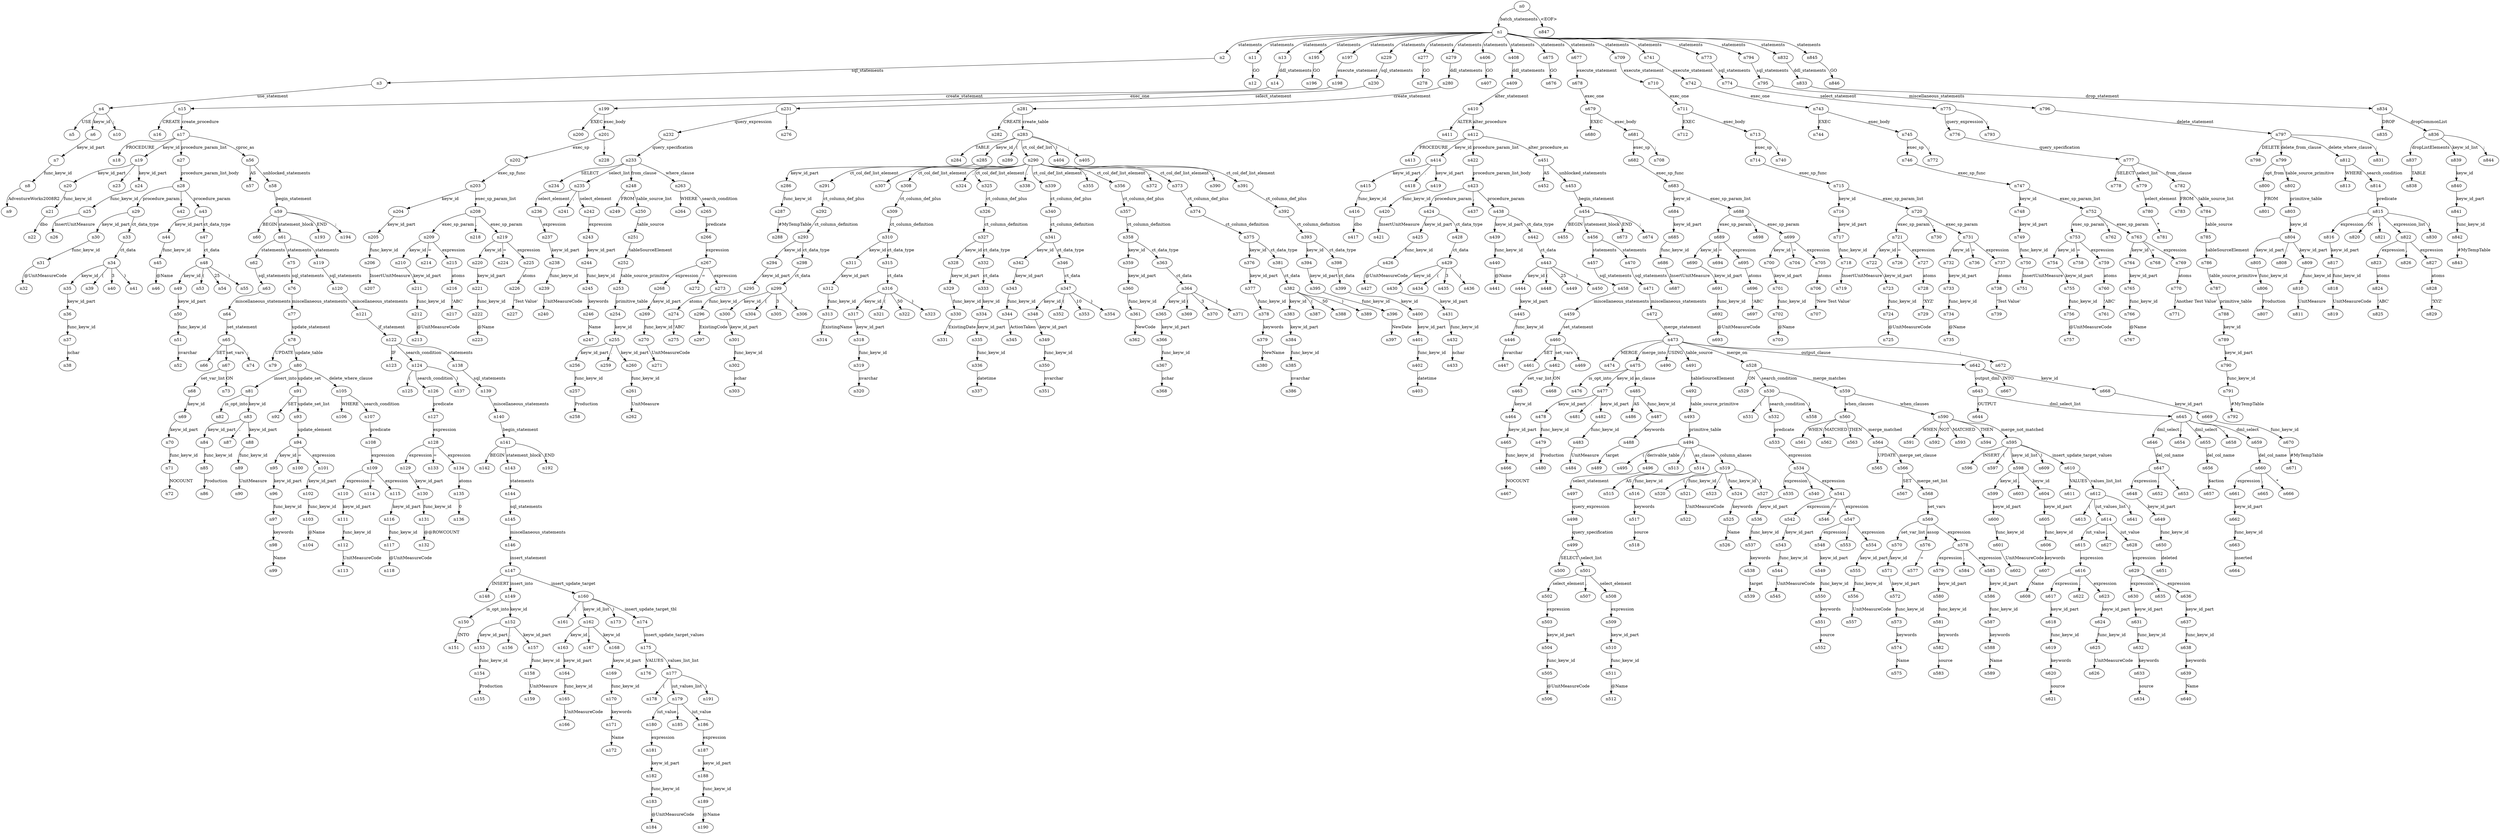 digraph ParseTree {
  n0 -> n1 [label="batch_statements"];
  n1 -> n2 [label="statements"];
  n2 -> n3 [label="sql_statements"];
  n3 -> n4 [label="use_statement"];
  n4 -> n5 [label="USE"];
  n4 -> n6 [label="keyw_id"];
  n6 -> n7 [label="keyw_id_part"];
  n7 -> n8 [label="func_keyw_id"];
  n8 -> n9 [label="AdventureWorks2008R2"];
  n4 -> n10 [label=";"];
  n1 -> n11 [label="statements"];
  n11 -> n12 [label="GO"];
  n1 -> n13 [label="statements"];
  n13 -> n14 [label="ddl_statements"];
  n14 -> n15 [label="create_statement"];
  n15 -> n16 [label="CREATE"];
  n15 -> n17 [label="create_procedure"];
  n17 -> n18 [label="PROCEDURE"];
  n17 -> n19 [label="keyw_id"];
  n19 -> n20 [label="keyw_id_part"];
  n20 -> n21 [label="func_keyw_id"];
  n21 -> n22 [label="dbo"];
  n19 -> n23 [label="."];
  n19 -> n24 [label="keyw_id_part"];
  n24 -> n25 [label="func_keyw_id"];
  n25 -> n26 [label="InsertUnitMeasure"];
  n17 -> n27 [label="procedure_param_list"];
  n27 -> n28 [label="procedure_param_list_body"];
  n28 -> n29 [label="procedure_param"];
  n29 -> n30 [label="keyw_id_part"];
  n30 -> n31 [label="func_keyw_id"];
  n31 -> n32 [label="@UnitMeasureCode"];
  n29 -> n33 [label="ct_data_type"];
  n33 -> n34 [label="ct_data"];
  n34 -> n35 [label="keyw_id"];
  n35 -> n36 [label="keyw_id_part"];
  n36 -> n37 [label="func_keyw_id"];
  n37 -> n38 [label="nchar"];
  n34 -> n39 [label="("];
  n34 -> n40 [label="3"];
  n34 -> n41 [label=")"];
  n28 -> n42 [label=","];
  n28 -> n43 [label="procedure_param"];
  n43 -> n44 [label="keyw_id_part"];
  n44 -> n45 [label="func_keyw_id"];
  n45 -> n46 [label="@Name"];
  n43 -> n47 [label="ct_data_type"];
  n47 -> n48 [label="ct_data"];
  n48 -> n49 [label="keyw_id"];
  n49 -> n50 [label="keyw_id_part"];
  n50 -> n51 [label="func_keyw_id"];
  n51 -> n52 [label="nvarchar"];
  n48 -> n53 [label="("];
  n48 -> n54 [label="25"];
  n48 -> n55 [label=")"];
  n17 -> n56 [label="cproc_as"];
  n56 -> n57 [label="AS"];
  n56 -> n58 [label="unblocked_statements"];
  n58 -> n59 [label="begin_statement"];
  n59 -> n60 [label="BEGIN"];
  n59 -> n61 [label="statement_block"];
  n61 -> n62 [label="statements"];
  n62 -> n63 [label="sql_statements"];
  n63 -> n64 [label="miscellaneous_statements"];
  n64 -> n65 [label="set_statement"];
  n65 -> n66 [label="SET"];
  n65 -> n67 [label="set_vars"];
  n67 -> n68 [label="set_var_list"];
  n68 -> n69 [label="keyw_id"];
  n69 -> n70 [label="keyw_id_part"];
  n70 -> n71 [label="func_keyw_id"];
  n71 -> n72 [label="NOCOUNT"];
  n67 -> n73 [label="ON"];
  n65 -> n74 [label=";"];
  n61 -> n75 [label="statements"];
  n75 -> n76 [label="sql_statements"];
  n76 -> n77 [label="miscellaneous_statements"];
  n77 -> n78 [label="update_statement"];
  n78 -> n79 [label="UPDATE"];
  n78 -> n80 [label="update_table"];
  n80 -> n81 [label="insert_into"];
  n81 -> n82 [label="is_opt_into"];
  n81 -> n83 [label="keyw_id"];
  n83 -> n84 [label="keyw_id_part"];
  n84 -> n85 [label="func_keyw_id"];
  n85 -> n86 [label="Production"];
  n83 -> n87 [label="."];
  n83 -> n88 [label="keyw_id_part"];
  n88 -> n89 [label="func_keyw_id"];
  n89 -> n90 [label="UnitMeasure"];
  n80 -> n91 [label="update_set"];
  n91 -> n92 [label="SET"];
  n91 -> n93 [label="update_set_list"];
  n93 -> n94 [label="update_element"];
  n94 -> n95 [label="keyw_id"];
  n95 -> n96 [label="keyw_id_part"];
  n96 -> n97 [label="func_keyw_id"];
  n97 -> n98 [label="keywords"];
  n98 -> n99 [label="Name"];
  n94 -> n100 [label="="];
  n94 -> n101 [label="expression"];
  n101 -> n102 [label="keyw_id_part"];
  n102 -> n103 [label="func_keyw_id"];
  n103 -> n104 [label="@Name"];
  n80 -> n105 [label="delete_where_clause"];
  n105 -> n106 [label="WHERE"];
  n105 -> n107 [label="search_condition"];
  n107 -> n108 [label="predicate"];
  n108 -> n109 [label="expression"];
  n109 -> n110 [label="expression"];
  n110 -> n111 [label="keyw_id_part"];
  n111 -> n112 [label="func_keyw_id"];
  n112 -> n113 [label="UnitMeasureCode"];
  n109 -> n114 [label="="];
  n109 -> n115 [label="expression"];
  n115 -> n116 [label="keyw_id_part"];
  n116 -> n117 [label="func_keyw_id"];
  n117 -> n118 [label="@UnitMeasureCode"];
  n61 -> n119 [label="statements"];
  n119 -> n120 [label="sql_statements"];
  n120 -> n121 [label="miscellaneous_statements"];
  n121 -> n122 [label="if_statement"];
  n122 -> n123 [label="IF"];
  n122 -> n124 [label="search_condition"];
  n124 -> n125 [label="("];
  n124 -> n126 [label="search_condition"];
  n126 -> n127 [label="predicate"];
  n127 -> n128 [label="expression"];
  n128 -> n129 [label="expression"];
  n129 -> n130 [label="keyw_id_part"];
  n130 -> n131 [label="func_keyw_id"];
  n131 -> n132 [label="@@ROWCOUNT"];
  n128 -> n133 [label="="];
  n128 -> n134 [label="expression"];
  n134 -> n135 [label="atoms"];
  n135 -> n136 [label="0"];
  n124 -> n137 [label=")"];
  n122 -> n138 [label="statements"];
  n138 -> n139 [label="sql_statements"];
  n139 -> n140 [label="miscellaneous_statements"];
  n140 -> n141 [label="begin_statement"];
  n141 -> n142 [label="BEGIN"];
  n141 -> n143 [label="statement_block"];
  n143 -> n144 [label="statements"];
  n144 -> n145 [label="sql_statements"];
  n145 -> n146 [label="miscellaneous_statements"];
  n146 -> n147 [label="insert_statement"];
  n147 -> n148 [label="INSERT"];
  n147 -> n149 [label="insert_into"];
  n149 -> n150 [label="is_opt_into"];
  n150 -> n151 [label="INTO"];
  n149 -> n152 [label="keyw_id"];
  n152 -> n153 [label="keyw_id_part"];
  n153 -> n154 [label="func_keyw_id"];
  n154 -> n155 [label="Production"];
  n152 -> n156 [label="."];
  n152 -> n157 [label="keyw_id_part"];
  n157 -> n158 [label="func_keyw_id"];
  n158 -> n159 [label="UnitMeasure"];
  n147 -> n160 [label="insert_update_target"];
  n160 -> n161 [label="("];
  n160 -> n162 [label="keyw_id_list"];
  n162 -> n163 [label="keyw_id"];
  n163 -> n164 [label="keyw_id_part"];
  n164 -> n165 [label="func_keyw_id"];
  n165 -> n166 [label="UnitMeasureCode"];
  n162 -> n167 [label=","];
  n162 -> n168 [label="keyw_id"];
  n168 -> n169 [label="keyw_id_part"];
  n169 -> n170 [label="func_keyw_id"];
  n170 -> n171 [label="keywords"];
  n171 -> n172 [label="Name"];
  n160 -> n173 [label=")"];
  n160 -> n174 [label="insert_update_target_tbl"];
  n174 -> n175 [label="insert_update_target_values"];
  n175 -> n176 [label="VALUES"];
  n175 -> n177 [label="values_list_list"];
  n177 -> n178 [label="("];
  n177 -> n179 [label="iut_values_list"];
  n179 -> n180 [label="iut_value"];
  n180 -> n181 [label="expression"];
  n181 -> n182 [label="keyw_id_part"];
  n182 -> n183 [label="func_keyw_id"];
  n183 -> n184 [label="@UnitMeasureCode"];
  n179 -> n185 [label=","];
  n179 -> n186 [label="iut_value"];
  n186 -> n187 [label="expression"];
  n187 -> n188 [label="keyw_id_part"];
  n188 -> n189 [label="func_keyw_id"];
  n189 -> n190 [label="@Name"];
  n177 -> n191 [label=")"];
  n141 -> n192 [label="END"];
  n59 -> n193 [label="END"];
  n59 -> n194 [label=";"];
  n1 -> n195 [label="statements"];
  n195 -> n196 [label="GO"];
  n1 -> n197 [label="statements"];
  n197 -> n198 [label="execute_statement"];
  n198 -> n199 [label="exec_one"];
  n199 -> n200 [label="EXEC"];
  n199 -> n201 [label="exec_body"];
  n201 -> n202 [label="exec_sp"];
  n202 -> n203 [label="exec_sp_func"];
  n203 -> n204 [label="keyw_id"];
  n204 -> n205 [label="keyw_id_part"];
  n205 -> n206 [label="func_keyw_id"];
  n206 -> n207 [label="InsertUnitMeasure"];
  n203 -> n208 [label="exec_sp_param_list"];
  n208 -> n209 [label="exec_sp_param"];
  n209 -> n210 [label="keyw_id"];
  n210 -> n211 [label="keyw_id_part"];
  n211 -> n212 [label="func_keyw_id"];
  n212 -> n213 [label="@UnitMeasureCode"];
  n209 -> n214 [label="="];
  n209 -> n215 [label="expression"];
  n215 -> n216 [label="atoms"];
  n216 -> n217 [label="'ABC'"];
  n208 -> n218 [label=","];
  n208 -> n219 [label="exec_sp_param"];
  n219 -> n220 [label="keyw_id"];
  n220 -> n221 [label="keyw_id_part"];
  n221 -> n222 [label="func_keyw_id"];
  n222 -> n223 [label="@Name"];
  n219 -> n224 [label="="];
  n219 -> n225 [label="expression"];
  n225 -> n226 [label="atoms"];
  n226 -> n227 [label="'Test Value'"];
  n201 -> n228 [label=";"];
  n1 -> n229 [label="statements"];
  n229 -> n230 [label="sql_statements"];
  n230 -> n231 [label="select_statement"];
  n231 -> n232 [label="query_expression"];
  n232 -> n233 [label="query_specification"];
  n233 -> n234 [label="SELECT"];
  n233 -> n235 [label="select_list"];
  n235 -> n236 [label="select_element"];
  n236 -> n237 [label="expression"];
  n237 -> n238 [label="keyw_id_part"];
  n238 -> n239 [label="func_keyw_id"];
  n239 -> n240 [label="UnitMeasureCode"];
  n235 -> n241 [label=","];
  n235 -> n242 [label="select_element"];
  n242 -> n243 [label="expression"];
  n243 -> n244 [label="keyw_id_part"];
  n244 -> n245 [label="func_keyw_id"];
  n245 -> n246 [label="keywords"];
  n246 -> n247 [label="Name"];
  n233 -> n248 [label="from_clause"];
  n248 -> n249 [label="FROM"];
  n248 -> n250 [label="table_source_list"];
  n250 -> n251 [label="table_source"];
  n251 -> n252 [label="tableSourceElement"];
  n252 -> n253 [label="table_source_primitive"];
  n253 -> n254 [label="primitive_table"];
  n254 -> n255 [label="keyw_id"];
  n255 -> n256 [label="keyw_id_part"];
  n256 -> n257 [label="func_keyw_id"];
  n257 -> n258 [label="Production"];
  n255 -> n259 [label="."];
  n255 -> n260 [label="keyw_id_part"];
  n260 -> n261 [label="func_keyw_id"];
  n261 -> n262 [label="UnitMeasure"];
  n233 -> n263 [label="where_clause"];
  n263 -> n264 [label="WHERE"];
  n263 -> n265 [label="search_condition"];
  n265 -> n266 [label="predicate"];
  n266 -> n267 [label="expression"];
  n267 -> n268 [label="expression"];
  n268 -> n269 [label="keyw_id_part"];
  n269 -> n270 [label="func_keyw_id"];
  n270 -> n271 [label="UnitMeasureCode"];
  n267 -> n272 [label="="];
  n267 -> n273 [label="expression"];
  n273 -> n274 [label="atoms"];
  n274 -> n275 [label="'ABC'"];
  n231 -> n276 [label=";"];
  n1 -> n277 [label="statements"];
  n277 -> n278 [label="GO"];
  n1 -> n279 [label="statements"];
  n279 -> n280 [label="ddl_statements"];
  n280 -> n281 [label="create_statement"];
  n281 -> n282 [label="CREATE"];
  n281 -> n283 [label="create_table"];
  n283 -> n284 [label="TABLE"];
  n283 -> n285 [label="keyw_id"];
  n285 -> n286 [label="keyw_id_part"];
  n286 -> n287 [label="func_keyw_id"];
  n287 -> n288 [label="#MyTempTable"];
  n283 -> n289 [label="("];
  n283 -> n290 [label="ct_col_def_list"];
  n290 -> n291 [label="ct_col_def_list_element"];
  n291 -> n292 [label="ct_column_def_plus"];
  n292 -> n293 [label="ct_column_definition"];
  n293 -> n294 [label="keyw_id"];
  n294 -> n295 [label="keyw_id_part"];
  n295 -> n296 [label="func_keyw_id"];
  n296 -> n297 [label="ExistingCode"];
  n293 -> n298 [label="ct_data_type"];
  n298 -> n299 [label="ct_data"];
  n299 -> n300 [label="keyw_id"];
  n300 -> n301 [label="keyw_id_part"];
  n301 -> n302 [label="func_keyw_id"];
  n302 -> n303 [label="nchar"];
  n299 -> n304 [label="("];
  n299 -> n305 [label="3"];
  n299 -> n306 [label=")"];
  n290 -> n307 [label=","];
  n290 -> n308 [label="ct_col_def_list_element"];
  n308 -> n309 [label="ct_column_def_plus"];
  n309 -> n310 [label="ct_column_definition"];
  n310 -> n311 [label="keyw_id"];
  n311 -> n312 [label="keyw_id_part"];
  n312 -> n313 [label="func_keyw_id"];
  n313 -> n314 [label="ExistingName"];
  n310 -> n315 [label="ct_data_type"];
  n315 -> n316 [label="ct_data"];
  n316 -> n317 [label="keyw_id"];
  n317 -> n318 [label="keyw_id_part"];
  n318 -> n319 [label="func_keyw_id"];
  n319 -> n320 [label="nvarchar"];
  n316 -> n321 [label="("];
  n316 -> n322 [label="50"];
  n316 -> n323 [label=")"];
  n290 -> n324 [label=","];
  n290 -> n325 [label="ct_col_def_list_element"];
  n325 -> n326 [label="ct_column_def_plus"];
  n326 -> n327 [label="ct_column_definition"];
  n327 -> n328 [label="keyw_id"];
  n328 -> n329 [label="keyw_id_part"];
  n329 -> n330 [label="func_keyw_id"];
  n330 -> n331 [label="ExistingDate"];
  n327 -> n332 [label="ct_data_type"];
  n332 -> n333 [label="ct_data"];
  n333 -> n334 [label="keyw_id"];
  n334 -> n335 [label="keyw_id_part"];
  n335 -> n336 [label="func_keyw_id"];
  n336 -> n337 [label="datetime"];
  n290 -> n338 [label=","];
  n290 -> n339 [label="ct_col_def_list_element"];
  n339 -> n340 [label="ct_column_def_plus"];
  n340 -> n341 [label="ct_column_definition"];
  n341 -> n342 [label="keyw_id"];
  n342 -> n343 [label="keyw_id_part"];
  n343 -> n344 [label="func_keyw_id"];
  n344 -> n345 [label="ActionTaken"];
  n341 -> n346 [label="ct_data_type"];
  n346 -> n347 [label="ct_data"];
  n347 -> n348 [label="keyw_id"];
  n348 -> n349 [label="keyw_id_part"];
  n349 -> n350 [label="func_keyw_id"];
  n350 -> n351 [label="nvarchar"];
  n347 -> n352 [label="("];
  n347 -> n353 [label="10"];
  n347 -> n354 [label=")"];
  n290 -> n355 [label=","];
  n290 -> n356 [label="ct_col_def_list_element"];
  n356 -> n357 [label="ct_column_def_plus"];
  n357 -> n358 [label="ct_column_definition"];
  n358 -> n359 [label="keyw_id"];
  n359 -> n360 [label="keyw_id_part"];
  n360 -> n361 [label="func_keyw_id"];
  n361 -> n362 [label="NewCode"];
  n358 -> n363 [label="ct_data_type"];
  n363 -> n364 [label="ct_data"];
  n364 -> n365 [label="keyw_id"];
  n365 -> n366 [label="keyw_id_part"];
  n366 -> n367 [label="func_keyw_id"];
  n367 -> n368 [label="nchar"];
  n364 -> n369 [label="("];
  n364 -> n370 [label="3"];
  n364 -> n371 [label=")"];
  n290 -> n372 [label=","];
  n290 -> n373 [label="ct_col_def_list_element"];
  n373 -> n374 [label="ct_column_def_plus"];
  n374 -> n375 [label="ct_column_definition"];
  n375 -> n376 [label="keyw_id"];
  n376 -> n377 [label="keyw_id_part"];
  n377 -> n378 [label="func_keyw_id"];
  n378 -> n379 [label="keywords"];
  n379 -> n380 [label="NewName"];
  n375 -> n381 [label="ct_data_type"];
  n381 -> n382 [label="ct_data"];
  n382 -> n383 [label="keyw_id"];
  n383 -> n384 [label="keyw_id_part"];
  n384 -> n385 [label="func_keyw_id"];
  n385 -> n386 [label="nvarchar"];
  n382 -> n387 [label="("];
  n382 -> n388 [label="50"];
  n382 -> n389 [label=")"];
  n290 -> n390 [label=","];
  n290 -> n391 [label="ct_col_def_list_element"];
  n391 -> n392 [label="ct_column_def_plus"];
  n392 -> n393 [label="ct_column_definition"];
  n393 -> n394 [label="keyw_id"];
  n394 -> n395 [label="keyw_id_part"];
  n395 -> n396 [label="func_keyw_id"];
  n396 -> n397 [label="NewDate"];
  n393 -> n398 [label="ct_data_type"];
  n398 -> n399 [label="ct_data"];
  n399 -> n400 [label="keyw_id"];
  n400 -> n401 [label="keyw_id_part"];
  n401 -> n402 [label="func_keyw_id"];
  n402 -> n403 [label="datetime"];
  n283 -> n404 [label=")"];
  n283 -> n405 [label=";"];
  n1 -> n406 [label="statements"];
  n406 -> n407 [label="GO"];
  n1 -> n408 [label="statements"];
  n408 -> n409 [label="ddl_statements"];
  n409 -> n410 [label="alter_statement"];
  n410 -> n411 [label="ALTER"];
  n410 -> n412 [label="alter_procedure"];
  n412 -> n413 [label="PROCEDURE"];
  n412 -> n414 [label="keyw_id"];
  n414 -> n415 [label="keyw_id_part"];
  n415 -> n416 [label="func_keyw_id"];
  n416 -> n417 [label="dbo"];
  n414 -> n418 [label="."];
  n414 -> n419 [label="keyw_id_part"];
  n419 -> n420 [label="func_keyw_id"];
  n420 -> n421 [label="InsertUnitMeasure"];
  n412 -> n422 [label="procedure_param_list"];
  n422 -> n423 [label="procedure_param_list_body"];
  n423 -> n424 [label="procedure_param"];
  n424 -> n425 [label="keyw_id_part"];
  n425 -> n426 [label="func_keyw_id"];
  n426 -> n427 [label="@UnitMeasureCode"];
  n424 -> n428 [label="ct_data_type"];
  n428 -> n429 [label="ct_data"];
  n429 -> n430 [label="keyw_id"];
  n430 -> n431 [label="keyw_id_part"];
  n431 -> n432 [label="func_keyw_id"];
  n432 -> n433 [label="nchar"];
  n429 -> n434 [label="("];
  n429 -> n435 [label="3"];
  n429 -> n436 [label=")"];
  n423 -> n437 [label=","];
  n423 -> n438 [label="procedure_param"];
  n438 -> n439 [label="keyw_id_part"];
  n439 -> n440 [label="func_keyw_id"];
  n440 -> n441 [label="@Name"];
  n438 -> n442 [label="ct_data_type"];
  n442 -> n443 [label="ct_data"];
  n443 -> n444 [label="keyw_id"];
  n444 -> n445 [label="keyw_id_part"];
  n445 -> n446 [label="func_keyw_id"];
  n446 -> n447 [label="nvarchar"];
  n443 -> n448 [label="("];
  n443 -> n449 [label="25"];
  n443 -> n450 [label=")"];
  n412 -> n451 [label="alter_procedure_as"];
  n451 -> n452 [label="AS"];
  n451 -> n453 [label="unblocked_statements"];
  n453 -> n454 [label="begin_statement"];
  n454 -> n455 [label="BEGIN"];
  n454 -> n456 [label="statement_block"];
  n456 -> n457 [label="statements"];
  n457 -> n458 [label="sql_statements"];
  n458 -> n459 [label="miscellaneous_statements"];
  n459 -> n460 [label="set_statement"];
  n460 -> n461 [label="SET"];
  n460 -> n462 [label="set_vars"];
  n462 -> n463 [label="set_var_list"];
  n463 -> n464 [label="keyw_id"];
  n464 -> n465 [label="keyw_id_part"];
  n465 -> n466 [label="func_keyw_id"];
  n466 -> n467 [label="NOCOUNT"];
  n462 -> n468 [label="ON"];
  n460 -> n469 [label=";"];
  n456 -> n470 [label="statements"];
  n470 -> n471 [label="sql_statements"];
  n471 -> n472 [label="miscellaneous_statements"];
  n472 -> n473 [label="merge_statement"];
  n473 -> n474 [label="MERGE"];
  n473 -> n475 [label="merge_into"];
  n475 -> n476 [label="is_opt_into"];
  n475 -> n477 [label="keyw_id"];
  n477 -> n478 [label="keyw_id_part"];
  n478 -> n479 [label="func_keyw_id"];
  n479 -> n480 [label="Production"];
  n477 -> n481 [label="."];
  n477 -> n482 [label="keyw_id_part"];
  n482 -> n483 [label="func_keyw_id"];
  n483 -> n484 [label="UnitMeasure"];
  n475 -> n485 [label="as_clause"];
  n485 -> n486 [label="AS"];
  n485 -> n487 [label="func_keyw_id"];
  n487 -> n488 [label="keywords"];
  n488 -> n489 [label="target"];
  n473 -> n490 [label="USING"];
  n473 -> n491 [label="table_source"];
  n491 -> n492 [label="tableSourceElement"];
  n492 -> n493 [label="table_source_primitive"];
  n493 -> n494 [label="primitive_table"];
  n494 -> n495 [label="("];
  n494 -> n496 [label="derivable_table"];
  n496 -> n497 [label="select_statement"];
  n497 -> n498 [label="query_expression"];
  n498 -> n499 [label="query_specification"];
  n499 -> n500 [label="SELECT"];
  n499 -> n501 [label="select_list"];
  n501 -> n502 [label="select_element"];
  n502 -> n503 [label="expression"];
  n503 -> n504 [label="keyw_id_part"];
  n504 -> n505 [label="func_keyw_id"];
  n505 -> n506 [label="@UnitMeasureCode"];
  n501 -> n507 [label=","];
  n501 -> n508 [label="select_element"];
  n508 -> n509 [label="expression"];
  n509 -> n510 [label="keyw_id_part"];
  n510 -> n511 [label="func_keyw_id"];
  n511 -> n512 [label="@Name"];
  n494 -> n513 [label=")"];
  n494 -> n514 [label="as_clause"];
  n514 -> n515 [label="AS"];
  n514 -> n516 [label="func_keyw_id"];
  n516 -> n517 [label="keywords"];
  n517 -> n518 [label="source"];
  n494 -> n519 [label="column_aliases"];
  n519 -> n520 [label="("];
  n519 -> n521 [label="func_keyw_id"];
  n521 -> n522 [label="UnitMeasureCode"];
  n519 -> n523 [label=","];
  n519 -> n524 [label="func_keyw_id"];
  n524 -> n525 [label="keywords"];
  n525 -> n526 [label="Name"];
  n519 -> n527 [label=")"];
  n473 -> n528 [label="merge_on"];
  n528 -> n529 [label="ON"];
  n528 -> n530 [label="search_condition"];
  n530 -> n531 [label="("];
  n530 -> n532 [label="search_condition"];
  n532 -> n533 [label="predicate"];
  n533 -> n534 [label="expression"];
  n534 -> n535 [label="expression"];
  n535 -> n536 [label="keyw_id_part"];
  n536 -> n537 [label="func_keyw_id"];
  n537 -> n538 [label="keywords"];
  n538 -> n539 [label="target"];
  n534 -> n540 [label="."];
  n534 -> n541 [label="expression"];
  n541 -> n542 [label="expression"];
  n542 -> n543 [label="keyw_id_part"];
  n543 -> n544 [label="func_keyw_id"];
  n544 -> n545 [label="UnitMeasureCode"];
  n541 -> n546 [label="="];
  n541 -> n547 [label="expression"];
  n547 -> n548 [label="expression"];
  n548 -> n549 [label="keyw_id_part"];
  n549 -> n550 [label="func_keyw_id"];
  n550 -> n551 [label="keywords"];
  n551 -> n552 [label="source"];
  n547 -> n553 [label="."];
  n547 -> n554 [label="expression"];
  n554 -> n555 [label="keyw_id_part"];
  n555 -> n556 [label="func_keyw_id"];
  n556 -> n557 [label="UnitMeasureCode"];
  n530 -> n558 [label=")"];
  n528 -> n559 [label="merge_matches"];
  n559 -> n560 [label="when_clauses"];
  n560 -> n561 [label="WHEN"];
  n560 -> n562 [label="MATCHED"];
  n560 -> n563 [label="THEN"];
  n560 -> n564 [label="merge_matched"];
  n564 -> n565 [label="UPDATE"];
  n564 -> n566 [label="merge_set_clause"];
  n566 -> n567 [label="SET"];
  n566 -> n568 [label="merge_set_list"];
  n568 -> n569 [label="set_vars"];
  n569 -> n570 [label="set_var_list"];
  n570 -> n571 [label="keyw_id"];
  n571 -> n572 [label="keyw_id_part"];
  n572 -> n573 [label="func_keyw_id"];
  n573 -> n574 [label="keywords"];
  n574 -> n575 [label="Name"];
  n569 -> n576 [label="assop"];
  n576 -> n577 [label="="];
  n569 -> n578 [label="expression"];
  n578 -> n579 [label="expression"];
  n579 -> n580 [label="keyw_id_part"];
  n580 -> n581 [label="func_keyw_id"];
  n581 -> n582 [label="keywords"];
  n582 -> n583 [label="source"];
  n578 -> n584 [label="."];
  n578 -> n585 [label="expression"];
  n585 -> n586 [label="keyw_id_part"];
  n586 -> n587 [label="func_keyw_id"];
  n587 -> n588 [label="keywords"];
  n588 -> n589 [label="Name"];
  n559 -> n590 [label="when_clauses"];
  n590 -> n591 [label="WHEN"];
  n590 -> n592 [label="NOT"];
  n590 -> n593 [label="MATCHED"];
  n590 -> n594 [label="THEN"];
  n590 -> n595 [label="merge_not_matched"];
  n595 -> n596 [label="INSERT"];
  n595 -> n597 [label="("];
  n595 -> n598 [label="keyw_id_list"];
  n598 -> n599 [label="keyw_id"];
  n599 -> n600 [label="keyw_id_part"];
  n600 -> n601 [label="func_keyw_id"];
  n601 -> n602 [label="UnitMeasureCode"];
  n598 -> n603 [label=","];
  n598 -> n604 [label="keyw_id"];
  n604 -> n605 [label="keyw_id_part"];
  n605 -> n606 [label="func_keyw_id"];
  n606 -> n607 [label="keywords"];
  n607 -> n608 [label="Name"];
  n595 -> n609 [label=")"];
  n595 -> n610 [label="insert_update_target_values"];
  n610 -> n611 [label="VALUES"];
  n610 -> n612 [label="values_list_list"];
  n612 -> n613 [label="("];
  n612 -> n614 [label="iut_values_list"];
  n614 -> n615 [label="iut_value"];
  n615 -> n616 [label="expression"];
  n616 -> n617 [label="expression"];
  n617 -> n618 [label="keyw_id_part"];
  n618 -> n619 [label="func_keyw_id"];
  n619 -> n620 [label="keywords"];
  n620 -> n621 [label="source"];
  n616 -> n622 [label="."];
  n616 -> n623 [label="expression"];
  n623 -> n624 [label="keyw_id_part"];
  n624 -> n625 [label="func_keyw_id"];
  n625 -> n626 [label="UnitMeasureCode"];
  n614 -> n627 [label=","];
  n614 -> n628 [label="iut_value"];
  n628 -> n629 [label="expression"];
  n629 -> n630 [label="expression"];
  n630 -> n631 [label="keyw_id_part"];
  n631 -> n632 [label="func_keyw_id"];
  n632 -> n633 [label="keywords"];
  n633 -> n634 [label="source"];
  n629 -> n635 [label="."];
  n629 -> n636 [label="expression"];
  n636 -> n637 [label="keyw_id_part"];
  n637 -> n638 [label="func_keyw_id"];
  n638 -> n639 [label="keywords"];
  n639 -> n640 [label="Name"];
  n612 -> n641 [label=")"];
  n473 -> n642 [label="output_clause"];
  n642 -> n643 [label="output_dml"];
  n643 -> n644 [label="OUTPUT"];
  n643 -> n645 [label="dml_select_list"];
  n645 -> n646 [label="dml_select"];
  n646 -> n647 [label="del_col_name"];
  n647 -> n648 [label="expression"];
  n648 -> n649 [label="keyw_id_part"];
  n649 -> n650 [label="func_keyw_id"];
  n650 -> n651 [label="deleted"];
  n647 -> n652 [label="."];
  n647 -> n653 [label="*"];
  n645 -> n654 [label=","];
  n645 -> n655 [label="dml_select"];
  n655 -> n656 [label="del_col_name"];
  n656 -> n657 [label="$action"];
  n645 -> n658 [label=","];
  n645 -> n659 [label="dml_select"];
  n659 -> n660 [label="del_col_name"];
  n660 -> n661 [label="expression"];
  n661 -> n662 [label="keyw_id_part"];
  n662 -> n663 [label="func_keyw_id"];
  n663 -> n664 [label="inserted"];
  n660 -> n665 [label="."];
  n660 -> n666 [label="*"];
  n642 -> n667 [label="INTO"];
  n642 -> n668 [label="keyw_id"];
  n668 -> n669 [label="keyw_id_part"];
  n669 -> n670 [label="func_keyw_id"];
  n670 -> n671 [label="#MyTempTable"];
  n473 -> n672 [label=";"];
  n454 -> n673 [label="END"];
  n454 -> n674 [label=";"];
  n1 -> n675 [label="statements"];
  n675 -> n676 [label="GO"];
  n1 -> n677 [label="statements"];
  n677 -> n678 [label="execute_statement"];
  n678 -> n679 [label="exec_one"];
  n679 -> n680 [label="EXEC"];
  n679 -> n681 [label="exec_body"];
  n681 -> n682 [label="exec_sp"];
  n682 -> n683 [label="exec_sp_func"];
  n683 -> n684 [label="keyw_id"];
  n684 -> n685 [label="keyw_id_part"];
  n685 -> n686 [label="func_keyw_id"];
  n686 -> n687 [label="InsertUnitMeasure"];
  n683 -> n688 [label="exec_sp_param_list"];
  n688 -> n689 [label="exec_sp_param"];
  n689 -> n690 [label="keyw_id"];
  n690 -> n691 [label="keyw_id_part"];
  n691 -> n692 [label="func_keyw_id"];
  n692 -> n693 [label="@UnitMeasureCode"];
  n689 -> n694 [label="="];
  n689 -> n695 [label="expression"];
  n695 -> n696 [label="atoms"];
  n696 -> n697 [label="'ABC'"];
  n688 -> n698 [label=","];
  n688 -> n699 [label="exec_sp_param"];
  n699 -> n700 [label="keyw_id"];
  n700 -> n701 [label="keyw_id_part"];
  n701 -> n702 [label="func_keyw_id"];
  n702 -> n703 [label="@Name"];
  n699 -> n704 [label="="];
  n699 -> n705 [label="expression"];
  n705 -> n706 [label="atoms"];
  n706 -> n707 [label="'New Test Value'"];
  n681 -> n708 [label=";"];
  n1 -> n709 [label="statements"];
  n709 -> n710 [label="execute_statement"];
  n710 -> n711 [label="exec_one"];
  n711 -> n712 [label="EXEC"];
  n711 -> n713 [label="exec_body"];
  n713 -> n714 [label="exec_sp"];
  n714 -> n715 [label="exec_sp_func"];
  n715 -> n716 [label="keyw_id"];
  n716 -> n717 [label="keyw_id_part"];
  n717 -> n718 [label="func_keyw_id"];
  n718 -> n719 [label="InsertUnitMeasure"];
  n715 -> n720 [label="exec_sp_param_list"];
  n720 -> n721 [label="exec_sp_param"];
  n721 -> n722 [label="keyw_id"];
  n722 -> n723 [label="keyw_id_part"];
  n723 -> n724 [label="func_keyw_id"];
  n724 -> n725 [label="@UnitMeasureCode"];
  n721 -> n726 [label="="];
  n721 -> n727 [label="expression"];
  n727 -> n728 [label="atoms"];
  n728 -> n729 [label="'XYZ'"];
  n720 -> n730 [label=","];
  n720 -> n731 [label="exec_sp_param"];
  n731 -> n732 [label="keyw_id"];
  n732 -> n733 [label="keyw_id_part"];
  n733 -> n734 [label="func_keyw_id"];
  n734 -> n735 [label="@Name"];
  n731 -> n736 [label="="];
  n731 -> n737 [label="expression"];
  n737 -> n738 [label="atoms"];
  n738 -> n739 [label="'Test Value'"];
  n713 -> n740 [label=";"];
  n1 -> n741 [label="statements"];
  n741 -> n742 [label="execute_statement"];
  n742 -> n743 [label="exec_one"];
  n743 -> n744 [label="EXEC"];
  n743 -> n745 [label="exec_body"];
  n745 -> n746 [label="exec_sp"];
  n746 -> n747 [label="exec_sp_func"];
  n747 -> n748 [label="keyw_id"];
  n748 -> n749 [label="keyw_id_part"];
  n749 -> n750 [label="func_keyw_id"];
  n750 -> n751 [label="InsertUnitMeasure"];
  n747 -> n752 [label="exec_sp_param_list"];
  n752 -> n753 [label="exec_sp_param"];
  n753 -> n754 [label="keyw_id"];
  n754 -> n755 [label="keyw_id_part"];
  n755 -> n756 [label="func_keyw_id"];
  n756 -> n757 [label="@UnitMeasureCode"];
  n753 -> n758 [label="="];
  n753 -> n759 [label="expression"];
  n759 -> n760 [label="atoms"];
  n760 -> n761 [label="'ABC'"];
  n752 -> n762 [label=","];
  n752 -> n763 [label="exec_sp_param"];
  n763 -> n764 [label="keyw_id"];
  n764 -> n765 [label="keyw_id_part"];
  n765 -> n766 [label="func_keyw_id"];
  n766 -> n767 [label="@Name"];
  n763 -> n768 [label="="];
  n763 -> n769 [label="expression"];
  n769 -> n770 [label="atoms"];
  n770 -> n771 [label="'Another Test Value'"];
  n745 -> n772 [label=";"];
  n1 -> n773 [label="statements"];
  n773 -> n774 [label="sql_statements"];
  n774 -> n775 [label="select_statement"];
  n775 -> n776 [label="query_expression"];
  n776 -> n777 [label="query_specification"];
  n777 -> n778 [label="SELECT"];
  n777 -> n779 [label="select_list"];
  n779 -> n780 [label="select_element"];
  n780 -> n781 [label="*"];
  n777 -> n782 [label="from_clause"];
  n782 -> n783 [label="FROM"];
  n782 -> n784 [label="table_source_list"];
  n784 -> n785 [label="table_source"];
  n785 -> n786 [label="tableSourceElement"];
  n786 -> n787 [label="table_source_primitive"];
  n787 -> n788 [label="primitive_table"];
  n788 -> n789 [label="keyw_id"];
  n789 -> n790 [label="keyw_id_part"];
  n790 -> n791 [label="func_keyw_id"];
  n791 -> n792 [label="#MyTempTable"];
  n775 -> n793 [label=";"];
  n1 -> n794 [label="statements"];
  n794 -> n795 [label="sql_statements"];
  n795 -> n796 [label="miscellaneous_statements"];
  n796 -> n797 [label="delete_statement"];
  n797 -> n798 [label="DELETE"];
  n797 -> n799 [label="delete_from_clause"];
  n799 -> n800 [label="opt_from"];
  n800 -> n801 [label="FROM"];
  n799 -> n802 [label="table_source_primitive"];
  n802 -> n803 [label="primitive_table"];
  n803 -> n804 [label="keyw_id"];
  n804 -> n805 [label="keyw_id_part"];
  n805 -> n806 [label="func_keyw_id"];
  n806 -> n807 [label="Production"];
  n804 -> n808 [label="."];
  n804 -> n809 [label="keyw_id_part"];
  n809 -> n810 [label="func_keyw_id"];
  n810 -> n811 [label="UnitMeasure"];
  n797 -> n812 [label="delete_where_clause"];
  n812 -> n813 [label="WHERE"];
  n812 -> n814 [label="search_condition"];
  n814 -> n815 [label="predicate"];
  n815 -> n816 [label="expression"];
  n816 -> n817 [label="keyw_id_part"];
  n817 -> n818 [label="func_keyw_id"];
  n818 -> n819 [label="UnitMeasureCode"];
  n815 -> n820 [label="IN"];
  n815 -> n821 [label="("];
  n815 -> n822 [label="expression_list"];
  n822 -> n823 [label="expression"];
  n823 -> n824 [label="atoms"];
  n824 -> n825 [label="'ABC'"];
  n822 -> n826 [label=","];
  n822 -> n827 [label="expression"];
  n827 -> n828 [label="atoms"];
  n828 -> n829 [label="'XYZ'"];
  n815 -> n830 [label=")"];
  n797 -> n831 [label=";"];
  n1 -> n832 [label="statements"];
  n832 -> n833 [label="ddl_statements"];
  n833 -> n834 [label="drop_statement"];
  n834 -> n835 [label="DROP"];
  n834 -> n836 [label="dropCommonList"];
  n836 -> n837 [label="dropListElements"];
  n837 -> n838 [label="TABLE"];
  n836 -> n839 [label="keyw_id_list"];
  n839 -> n840 [label="keyw_id"];
  n840 -> n841 [label="keyw_id_part"];
  n841 -> n842 [label="func_keyw_id"];
  n842 -> n843 [label="#MyTempTable"];
  n836 -> n844 [label=";"];
  n1 -> n845 [label="statements"];
  n845 -> n846 [label="GO"];
  n0 -> n847 [label="<EOF>"];
}